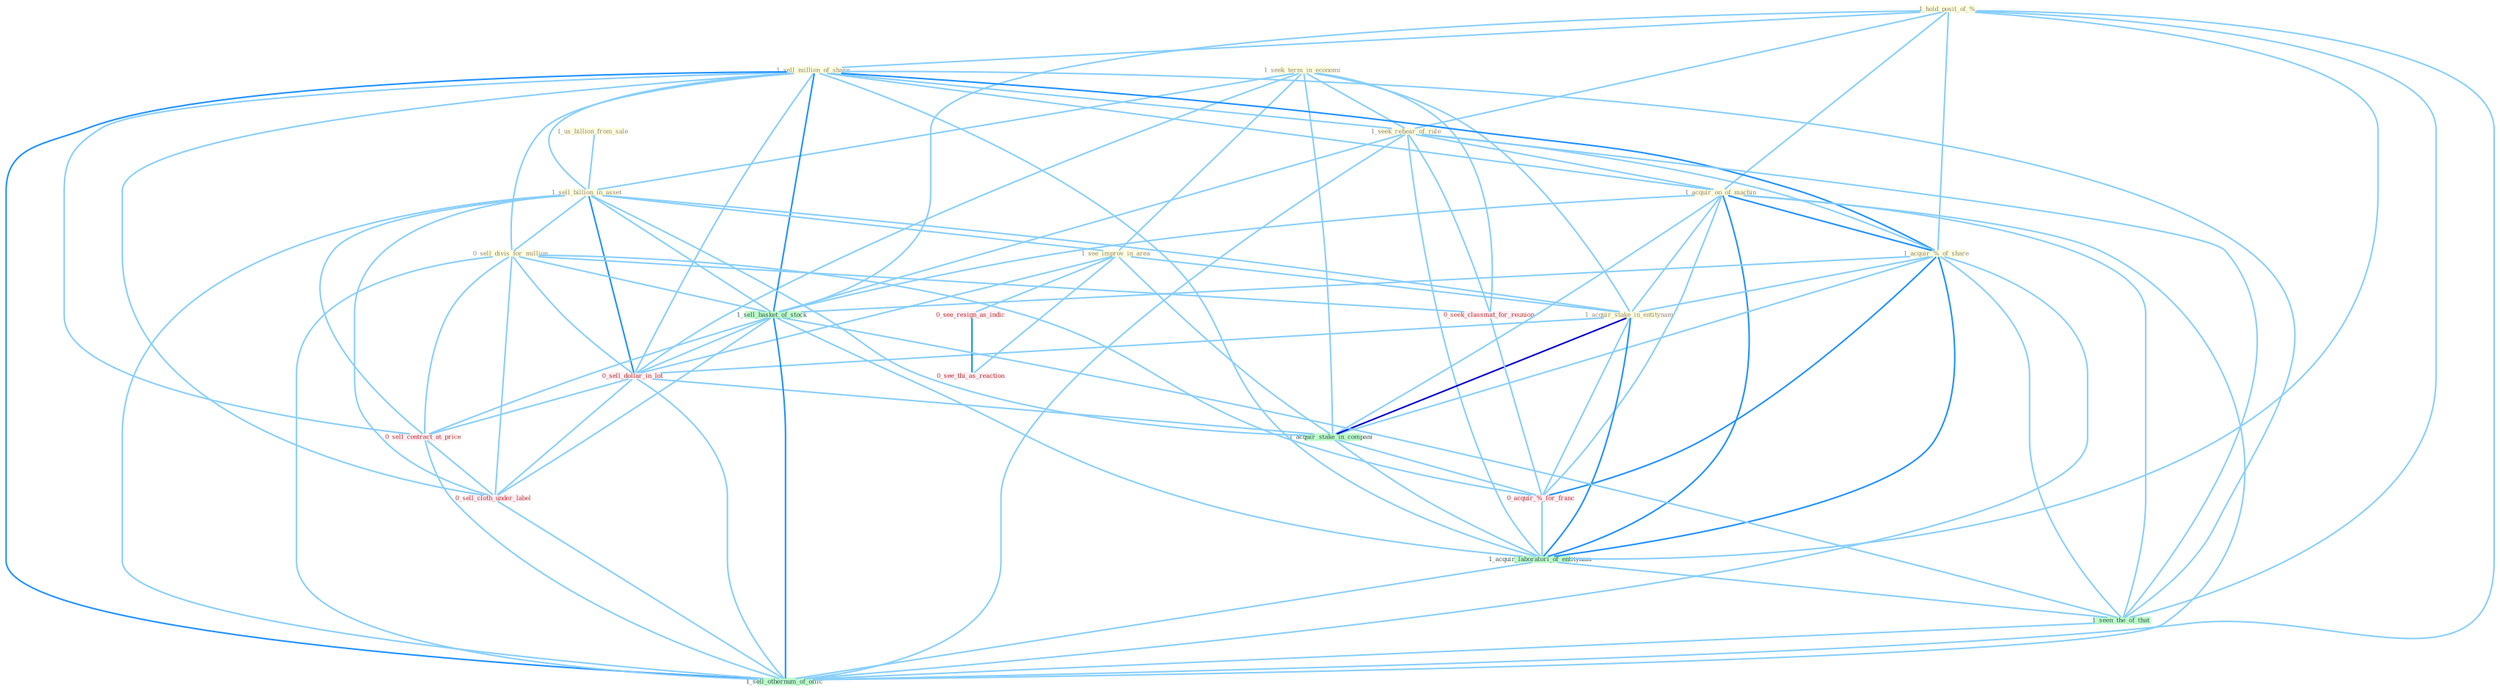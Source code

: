 Graph G{ 
    node
    [shape=polygon,style=filled,width=.5,height=.06,color="#BDFCC9",fixedsize=true,fontsize=4,
    fontcolor="#2f4f4f"];
    {node
    [color="#ffffe0", fontcolor="#8b7d6b"] "1_seek_term_in_economi " "1_hold_posit_of_% " "1_us_billion_from_sale " "1_sell_million_of_share " "1_sell_billion_in_asset " "1_seek_rehear_of_rule " "0_sell_divis_for_million " "1_see_improv_in_area " "1_acquir_on_of_machin " "1_acquir_%_of_share " "1_acquir_stake_in_entitynam "}
{node [color="#fff0f5", fontcolor="#b22222"] "0_seek_classmat_for_reunion " "0_sell_dollar_in_lot " "0_see_resign_as_indic " "0_acquir_%_for_franc " "0_sell_contract_at_price " "0_sell_cloth_under_label " "0_see_thi_as_reaction "}
edge [color="#B0E2FF"];

	"1_seek_term_in_economi " -- "1_sell_billion_in_asset " [w="1", color="#87cefa" ];
	"1_seek_term_in_economi " -- "1_seek_rehear_of_rule " [w="1", color="#87cefa" ];
	"1_seek_term_in_economi " -- "1_see_improv_in_area " [w="1", color="#87cefa" ];
	"1_seek_term_in_economi " -- "1_acquir_stake_in_entitynam " [w="1", color="#87cefa" ];
	"1_seek_term_in_economi " -- "0_seek_classmat_for_reunion " [w="1", color="#87cefa" ];
	"1_seek_term_in_economi " -- "0_sell_dollar_in_lot " [w="1", color="#87cefa" ];
	"1_seek_term_in_economi " -- "1_acquir_stake_in_compani " [w="1", color="#87cefa" ];
	"1_hold_posit_of_% " -- "1_sell_million_of_share " [w="1", color="#87cefa" ];
	"1_hold_posit_of_% " -- "1_seek_rehear_of_rule " [w="1", color="#87cefa" ];
	"1_hold_posit_of_% " -- "1_acquir_on_of_machin " [w="1", color="#87cefa" ];
	"1_hold_posit_of_% " -- "1_acquir_%_of_share " [w="1", color="#87cefa" ];
	"1_hold_posit_of_% " -- "1_sell_basket_of_stock " [w="1", color="#87cefa" ];
	"1_hold_posit_of_% " -- "1_acquir_laboratori_of_entitynam " [w="1", color="#87cefa" ];
	"1_hold_posit_of_% " -- "1_seen_the_of_that " [w="1", color="#87cefa" ];
	"1_hold_posit_of_% " -- "1_sell_othernum_of_offic " [w="1", color="#87cefa" ];
	"1_us_billion_from_sale " -- "1_sell_billion_in_asset " [w="1", color="#87cefa" ];
	"1_sell_million_of_share " -- "1_sell_billion_in_asset " [w="1", color="#87cefa" ];
	"1_sell_million_of_share " -- "1_seek_rehear_of_rule " [w="1", color="#87cefa" ];
	"1_sell_million_of_share " -- "0_sell_divis_for_million " [w="1", color="#87cefa" ];
	"1_sell_million_of_share " -- "1_acquir_on_of_machin " [w="1", color="#87cefa" ];
	"1_sell_million_of_share " -- "1_acquir_%_of_share " [w="2", color="#1e90ff" , len=0.8];
	"1_sell_million_of_share " -- "1_sell_basket_of_stock " [w="2", color="#1e90ff" , len=0.8];
	"1_sell_million_of_share " -- "0_sell_dollar_in_lot " [w="1", color="#87cefa" ];
	"1_sell_million_of_share " -- "0_sell_contract_at_price " [w="1", color="#87cefa" ];
	"1_sell_million_of_share " -- "1_acquir_laboratori_of_entitynam " [w="1", color="#87cefa" ];
	"1_sell_million_of_share " -- "0_sell_cloth_under_label " [w="1", color="#87cefa" ];
	"1_sell_million_of_share " -- "1_seen_the_of_that " [w="1", color="#87cefa" ];
	"1_sell_million_of_share " -- "1_sell_othernum_of_offic " [w="2", color="#1e90ff" , len=0.8];
	"1_sell_billion_in_asset " -- "0_sell_divis_for_million " [w="1", color="#87cefa" ];
	"1_sell_billion_in_asset " -- "1_see_improv_in_area " [w="1", color="#87cefa" ];
	"1_sell_billion_in_asset " -- "1_acquir_stake_in_entitynam " [w="1", color="#87cefa" ];
	"1_sell_billion_in_asset " -- "1_sell_basket_of_stock " [w="1", color="#87cefa" ];
	"1_sell_billion_in_asset " -- "0_sell_dollar_in_lot " [w="2", color="#1e90ff" , len=0.8];
	"1_sell_billion_in_asset " -- "1_acquir_stake_in_compani " [w="1", color="#87cefa" ];
	"1_sell_billion_in_asset " -- "0_sell_contract_at_price " [w="1", color="#87cefa" ];
	"1_sell_billion_in_asset " -- "0_sell_cloth_under_label " [w="1", color="#87cefa" ];
	"1_sell_billion_in_asset " -- "1_sell_othernum_of_offic " [w="1", color="#87cefa" ];
	"1_seek_rehear_of_rule " -- "1_acquir_on_of_machin " [w="1", color="#87cefa" ];
	"1_seek_rehear_of_rule " -- "1_acquir_%_of_share " [w="1", color="#87cefa" ];
	"1_seek_rehear_of_rule " -- "0_seek_classmat_for_reunion " [w="1", color="#87cefa" ];
	"1_seek_rehear_of_rule " -- "1_sell_basket_of_stock " [w="1", color="#87cefa" ];
	"1_seek_rehear_of_rule " -- "1_acquir_laboratori_of_entitynam " [w="1", color="#87cefa" ];
	"1_seek_rehear_of_rule " -- "1_seen_the_of_that " [w="1", color="#87cefa" ];
	"1_seek_rehear_of_rule " -- "1_sell_othernum_of_offic " [w="1", color="#87cefa" ];
	"0_sell_divis_for_million " -- "0_seek_classmat_for_reunion " [w="1", color="#87cefa" ];
	"0_sell_divis_for_million " -- "1_sell_basket_of_stock " [w="1", color="#87cefa" ];
	"0_sell_divis_for_million " -- "0_sell_dollar_in_lot " [w="1", color="#87cefa" ];
	"0_sell_divis_for_million " -- "0_acquir_%_for_franc " [w="1", color="#87cefa" ];
	"0_sell_divis_for_million " -- "0_sell_contract_at_price " [w="1", color="#87cefa" ];
	"0_sell_divis_for_million " -- "0_sell_cloth_under_label " [w="1", color="#87cefa" ];
	"0_sell_divis_for_million " -- "1_sell_othernum_of_offic " [w="1", color="#87cefa" ];
	"1_see_improv_in_area " -- "1_acquir_stake_in_entitynam " [w="1", color="#87cefa" ];
	"1_see_improv_in_area " -- "0_sell_dollar_in_lot " [w="1", color="#87cefa" ];
	"1_see_improv_in_area " -- "0_see_resign_as_indic " [w="1", color="#87cefa" ];
	"1_see_improv_in_area " -- "1_acquir_stake_in_compani " [w="1", color="#87cefa" ];
	"1_see_improv_in_area " -- "0_see_thi_as_reaction " [w="1", color="#87cefa" ];
	"1_acquir_on_of_machin " -- "1_acquir_%_of_share " [w="2", color="#1e90ff" , len=0.8];
	"1_acquir_on_of_machin " -- "1_acquir_stake_in_entitynam " [w="1", color="#87cefa" ];
	"1_acquir_on_of_machin " -- "1_sell_basket_of_stock " [w="1", color="#87cefa" ];
	"1_acquir_on_of_machin " -- "1_acquir_stake_in_compani " [w="1", color="#87cefa" ];
	"1_acquir_on_of_machin " -- "0_acquir_%_for_franc " [w="1", color="#87cefa" ];
	"1_acquir_on_of_machin " -- "1_acquir_laboratori_of_entitynam " [w="2", color="#1e90ff" , len=0.8];
	"1_acquir_on_of_machin " -- "1_seen_the_of_that " [w="1", color="#87cefa" ];
	"1_acquir_on_of_machin " -- "1_sell_othernum_of_offic " [w="1", color="#87cefa" ];
	"1_acquir_%_of_share " -- "1_acquir_stake_in_entitynam " [w="1", color="#87cefa" ];
	"1_acquir_%_of_share " -- "1_sell_basket_of_stock " [w="1", color="#87cefa" ];
	"1_acquir_%_of_share " -- "1_acquir_stake_in_compani " [w="1", color="#87cefa" ];
	"1_acquir_%_of_share " -- "0_acquir_%_for_franc " [w="2", color="#1e90ff" , len=0.8];
	"1_acquir_%_of_share " -- "1_acquir_laboratori_of_entitynam " [w="2", color="#1e90ff" , len=0.8];
	"1_acquir_%_of_share " -- "1_seen_the_of_that " [w="1", color="#87cefa" ];
	"1_acquir_%_of_share " -- "1_sell_othernum_of_offic " [w="1", color="#87cefa" ];
	"1_acquir_stake_in_entitynam " -- "0_sell_dollar_in_lot " [w="1", color="#87cefa" ];
	"1_acquir_stake_in_entitynam " -- "1_acquir_stake_in_compani " [w="3", color="#0000cd" , len=0.6];
	"1_acquir_stake_in_entitynam " -- "0_acquir_%_for_franc " [w="1", color="#87cefa" ];
	"1_acquir_stake_in_entitynam " -- "1_acquir_laboratori_of_entitynam " [w="2", color="#1e90ff" , len=0.8];
	"0_seek_classmat_for_reunion " -- "0_acquir_%_for_franc " [w="1", color="#87cefa" ];
	"1_sell_basket_of_stock " -- "0_sell_dollar_in_lot " [w="1", color="#87cefa" ];
	"1_sell_basket_of_stock " -- "0_sell_contract_at_price " [w="1", color="#87cefa" ];
	"1_sell_basket_of_stock " -- "1_acquir_laboratori_of_entitynam " [w="1", color="#87cefa" ];
	"1_sell_basket_of_stock " -- "0_sell_cloth_under_label " [w="1", color="#87cefa" ];
	"1_sell_basket_of_stock " -- "1_seen_the_of_that " [w="1", color="#87cefa" ];
	"1_sell_basket_of_stock " -- "1_sell_othernum_of_offic " [w="2", color="#1e90ff" , len=0.8];
	"0_sell_dollar_in_lot " -- "1_acquir_stake_in_compani " [w="1", color="#87cefa" ];
	"0_sell_dollar_in_lot " -- "0_sell_contract_at_price " [w="1", color="#87cefa" ];
	"0_sell_dollar_in_lot " -- "0_sell_cloth_under_label " [w="1", color="#87cefa" ];
	"0_sell_dollar_in_lot " -- "1_sell_othernum_of_offic " [w="1", color="#87cefa" ];
	"0_see_resign_as_indic " -- "0_see_thi_as_reaction " [w="2", color="#1e90ff" , len=0.8];
	"1_acquir_stake_in_compani " -- "0_acquir_%_for_franc " [w="1", color="#87cefa" ];
	"1_acquir_stake_in_compani " -- "1_acquir_laboratori_of_entitynam " [w="1", color="#87cefa" ];
	"0_acquir_%_for_franc " -- "1_acquir_laboratori_of_entitynam " [w="1", color="#87cefa" ];
	"0_sell_contract_at_price " -- "0_sell_cloth_under_label " [w="1", color="#87cefa" ];
	"0_sell_contract_at_price " -- "1_sell_othernum_of_offic " [w="1", color="#87cefa" ];
	"1_acquir_laboratori_of_entitynam " -- "1_seen_the_of_that " [w="1", color="#87cefa" ];
	"1_acquir_laboratori_of_entitynam " -- "1_sell_othernum_of_offic " [w="1", color="#87cefa" ];
	"0_sell_cloth_under_label " -- "1_sell_othernum_of_offic " [w="1", color="#87cefa" ];
	"1_seen_the_of_that " -- "1_sell_othernum_of_offic " [w="1", color="#87cefa" ];
}